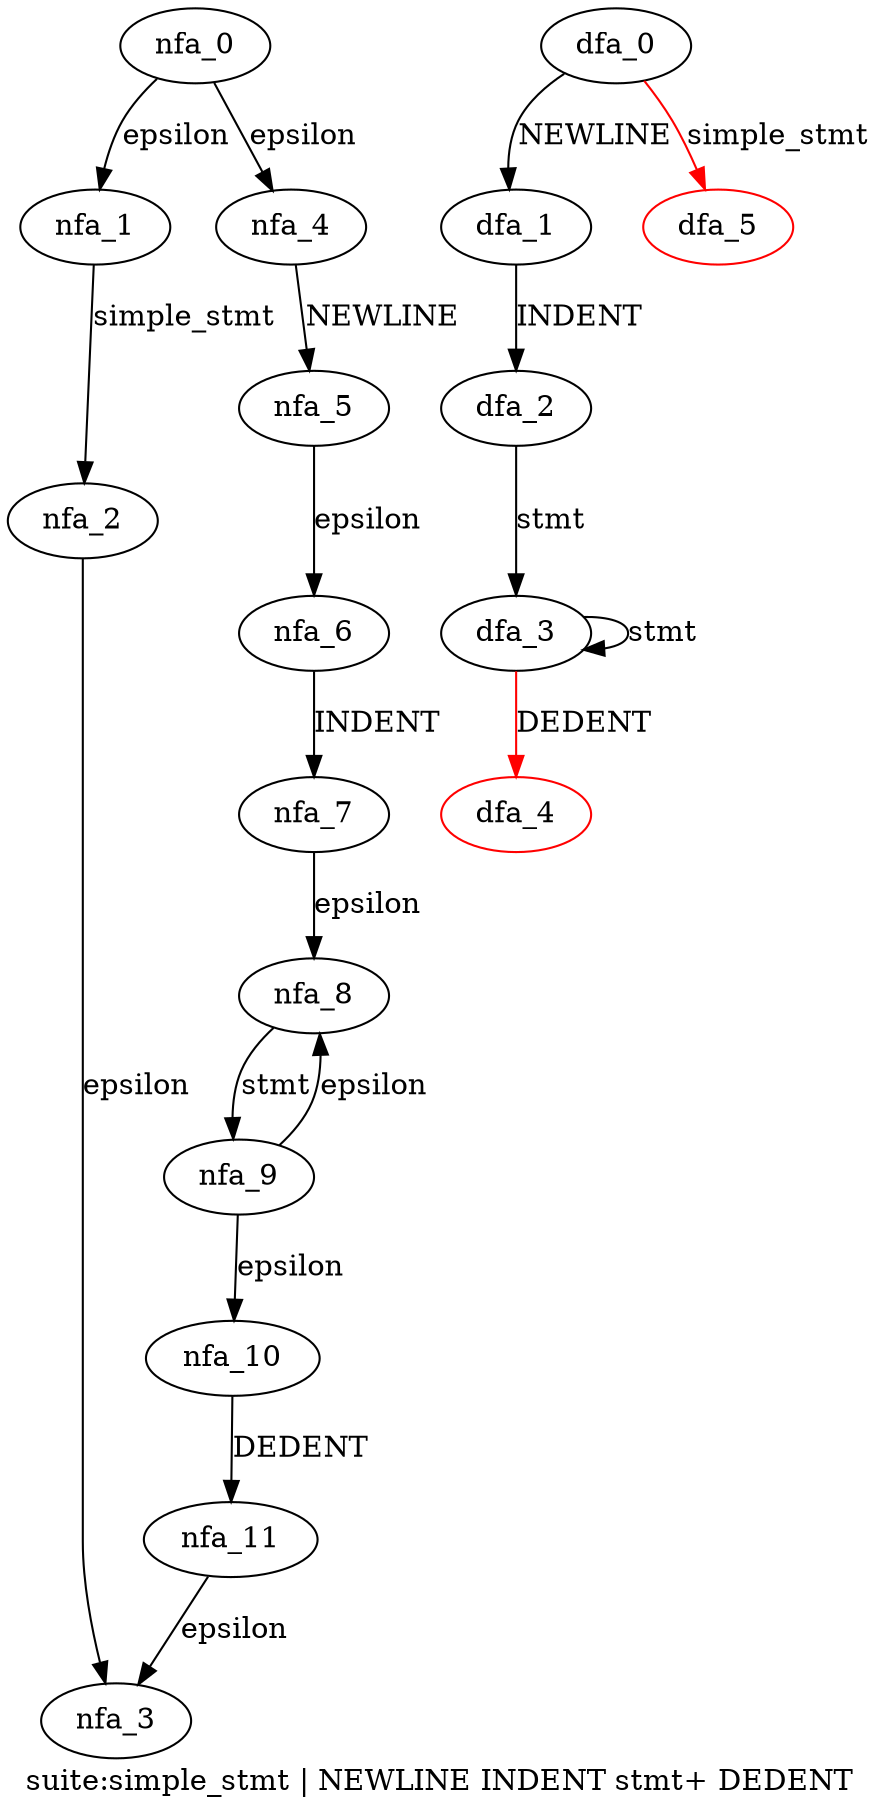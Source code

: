 digraph suite {
 graph[label="suite:simple_stmt | NEWLINE INDENT stmt+ DEDENT"]
 subgraph suite_nfa {
  nfa_0->nfa_1[label="epsilon"]
  nfa_1->nfa_2[label="simple_stmt"]
  nfa_2->nfa_3[label="epsilon"]
  nfa_0->nfa_4[label="epsilon"]
  nfa_4->nfa_5[label="NEWLINE"]
  nfa_5->nfa_6[label="epsilon"]
  nfa_6->nfa_7[label="INDENT"]
  nfa_7->nfa_8[label="epsilon"]
  nfa_8->nfa_9[label="stmt"]
  nfa_9->nfa_8[label="epsilon"]
  nfa_9->nfa_10[label="epsilon"]
  nfa_10->nfa_11[label="DEDENT"]
  nfa_11->nfa_3[label="epsilon"]
  }
 subgraph suite_dfa {
  dfa_0->dfa_1[label="NEWLINE"]
  dfa_1->dfa_2[label="INDENT"]
  dfa_2->dfa_3[label="stmt"]
  dfa_3->dfa_4[label="DEDENT",color=red]
  dfa_3->dfa_3[label="stmt"]
  dfa_0->dfa_5[label="simple_stmt",color=red]
  dfa_4[color=red]
  dfa_5[color=red]
  }
}
